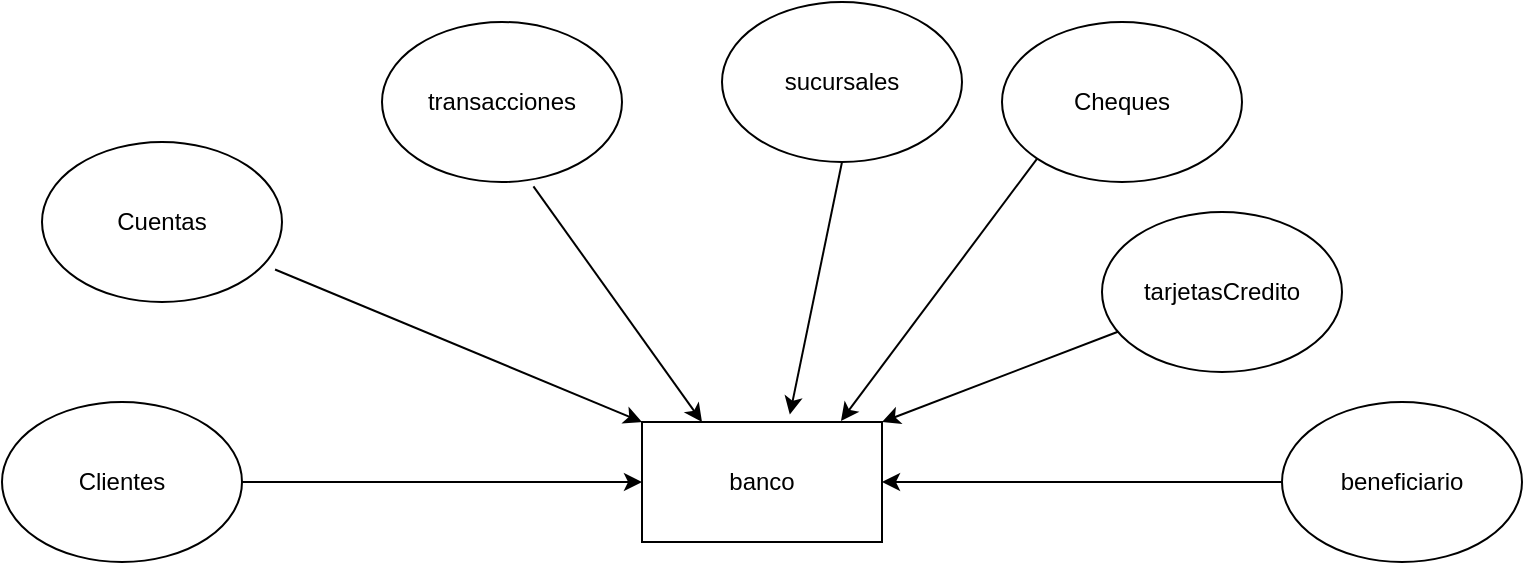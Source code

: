 <mxfile pages="2">
    <diagram name="Página-1" id="Gm_Bg4AUEzosQQXbWhNq">
        <mxGraphModel dx="647" dy="413" grid="1" gridSize="10" guides="1" tooltips="1" connect="1" arrows="1" fold="1" page="1" pageScale="1" pageWidth="827" pageHeight="1169" math="0" shadow="0">
            <root>
                <mxCell id="0"/>
                <mxCell id="1" parent="0"/>
                <mxCell id="s3SskSsAaDVCROI3DNH2-1" value="&lt;font style=&quot;vertical-align: inherit;&quot;&gt;&lt;font style=&quot;vertical-align: inherit;&quot;&gt;tarjetasCredito&lt;/font&gt;&lt;/font&gt;" style="ellipse;whiteSpace=wrap;html=1;" parent="1" vertex="1">
                    <mxGeometry x="580" y="505" width="120" height="80" as="geometry"/>
                </mxCell>
                <mxCell id="s3SskSsAaDVCROI3DNH2-2" value="&lt;font style=&quot;vertical-align: inherit;&quot;&gt;&lt;font style=&quot;vertical-align: inherit;&quot;&gt;sucursales&lt;/font&gt;&lt;/font&gt;" style="ellipse;whiteSpace=wrap;html=1;" parent="1" vertex="1">
                    <mxGeometry x="390" y="400" width="120" height="80" as="geometry"/>
                </mxCell>
                <mxCell id="s3SskSsAaDVCROI3DNH2-4" value="&lt;font style=&quot;vertical-align: inherit;&quot;&gt;&lt;font style=&quot;vertical-align: inherit;&quot;&gt;Clientes&lt;/font&gt;&lt;/font&gt;" style="ellipse;whiteSpace=wrap;html=1;" parent="1" vertex="1">
                    <mxGeometry x="30" y="600" width="120" height="80" as="geometry"/>
                </mxCell>
                <mxCell id="s3SskSsAaDVCROI3DNH2-5" value="&lt;font style=&quot;vertical-align: inherit;&quot;&gt;&lt;font style=&quot;vertical-align: inherit;&quot;&gt;Cheques&lt;/font&gt;&lt;/font&gt;" style="ellipse;whiteSpace=wrap;html=1;" parent="1" vertex="1">
                    <mxGeometry x="530" y="410" width="120" height="80" as="geometry"/>
                </mxCell>
                <mxCell id="s3SskSsAaDVCROI3DNH2-6" value="&lt;font style=&quot;vertical-align: inherit;&quot;&gt;&lt;font style=&quot;vertical-align: inherit;&quot;&gt;transacciones&lt;/font&gt;&lt;/font&gt;" style="ellipse;whiteSpace=wrap;html=1;" parent="1" vertex="1">
                    <mxGeometry x="220" y="410" width="120" height="80" as="geometry"/>
                </mxCell>
                <mxCell id="s3SskSsAaDVCROI3DNH2-7" value="&lt;font style=&quot;vertical-align: inherit;&quot;&gt;&lt;font style=&quot;vertical-align: inherit;&quot;&gt;Cuentas&lt;/font&gt;&lt;/font&gt;" style="ellipse;whiteSpace=wrap;html=1;" parent="1" vertex="1">
                    <mxGeometry x="50" y="470" width="120" height="80" as="geometry"/>
                </mxCell>
                <mxCell id="s3SskSsAaDVCROI3DNH2-9" value="&lt;font style=&quot;vertical-align: inherit;&quot;&gt;&lt;font style=&quot;vertical-align: inherit;&quot;&gt;banco&lt;/font&gt;&lt;/font&gt;" style="rounded=0;whiteSpace=wrap;html=1;" parent="1" vertex="1">
                    <mxGeometry x="350" y="610" width="120" height="60" as="geometry"/>
                </mxCell>
                <mxCell id="LVkkHzsIrc4-IrNhqjwk-1" value="" style="endArrow=classic;html=1;rounded=0;entryX=0.25;entryY=0;entryDx=0;entryDy=0;exitX=0.631;exitY=1.027;exitDx=0;exitDy=0;exitPerimeter=0;" parent="1" source="s3SskSsAaDVCROI3DNH2-6" target="s3SskSsAaDVCROI3DNH2-9" edge="1">
                    <mxGeometry width="50" height="50" relative="1" as="geometry">
                        <mxPoint x="390" y="570" as="sourcePoint"/>
                        <mxPoint x="440" y="520" as="targetPoint"/>
                    </mxGeometry>
                </mxCell>
                <mxCell id="LVkkHzsIrc4-IrNhqjwk-2" value="" style="endArrow=classic;html=1;rounded=0;entryX=0.616;entryY=-0.062;entryDx=0;entryDy=0;exitX=0.5;exitY=1;exitDx=0;exitDy=0;entryPerimeter=0;" parent="1" source="s3SskSsAaDVCROI3DNH2-2" target="s3SskSsAaDVCROI3DNH2-9" edge="1">
                    <mxGeometry width="50" height="50" relative="1" as="geometry">
                        <mxPoint x="390" y="570" as="sourcePoint"/>
                        <mxPoint x="440" y="520" as="targetPoint"/>
                    </mxGeometry>
                </mxCell>
                <mxCell id="LVkkHzsIrc4-IrNhqjwk-3" value="" style="endArrow=classic;html=1;rounded=0;entryX=0;entryY=0;entryDx=0;entryDy=0;exitX=0.971;exitY=0.797;exitDx=0;exitDy=0;exitPerimeter=0;" parent="1" source="s3SskSsAaDVCROI3DNH2-7" target="s3SskSsAaDVCROI3DNH2-9" edge="1">
                    <mxGeometry width="50" height="50" relative="1" as="geometry">
                        <mxPoint x="390" y="570" as="sourcePoint"/>
                        <mxPoint x="440" y="520" as="targetPoint"/>
                    </mxGeometry>
                </mxCell>
                <mxCell id="LVkkHzsIrc4-IrNhqjwk-4" value="" style="endArrow=classic;html=1;rounded=0;entryX=0;entryY=0.5;entryDx=0;entryDy=0;exitX=1;exitY=0.5;exitDx=0;exitDy=0;" parent="1" source="s3SskSsAaDVCROI3DNH2-4" target="s3SskSsAaDVCROI3DNH2-9" edge="1">
                    <mxGeometry width="50" height="50" relative="1" as="geometry">
                        <mxPoint x="390" y="570" as="sourcePoint"/>
                        <mxPoint x="440" y="520" as="targetPoint"/>
                    </mxGeometry>
                </mxCell>
                <mxCell id="LVkkHzsIrc4-IrNhqjwk-5" value="" style="endArrow=classic;html=1;rounded=0;entryX=0.829;entryY=-0.009;entryDx=0;entryDy=0;entryPerimeter=0;exitX=0;exitY=1;exitDx=0;exitDy=0;" parent="1" source="s3SskSsAaDVCROI3DNH2-5" target="s3SskSsAaDVCROI3DNH2-9" edge="1">
                    <mxGeometry width="50" height="50" relative="1" as="geometry">
                        <mxPoint x="390" y="570" as="sourcePoint"/>
                        <mxPoint x="440" y="520" as="targetPoint"/>
                    </mxGeometry>
                </mxCell>
                <mxCell id="LVkkHzsIrc4-IrNhqjwk-6" value="" style="endArrow=classic;html=1;rounded=0;entryX=1;entryY=0;entryDx=0;entryDy=0;" parent="1" source="s3SskSsAaDVCROI3DNH2-1" target="s3SskSsAaDVCROI3DNH2-9" edge="1">
                    <mxGeometry width="50" height="50" relative="1" as="geometry">
                        <mxPoint x="390" y="570" as="sourcePoint"/>
                        <mxPoint x="440" y="520" as="targetPoint"/>
                    </mxGeometry>
                </mxCell>
                <mxCell id="7Xad5g2aGRAyEoAwhtE5-1" value="beneficiario" style="ellipse;whiteSpace=wrap;html=1;" parent="1" vertex="1">
                    <mxGeometry x="670" y="600" width="120" height="80" as="geometry"/>
                </mxCell>
                <mxCell id="7Xad5g2aGRAyEoAwhtE5-2" value="" style="endArrow=classic;html=1;rounded=0;entryX=1;entryY=0.5;entryDx=0;entryDy=0;exitX=0;exitY=0.5;exitDx=0;exitDy=0;" parent="1" source="7Xad5g2aGRAyEoAwhtE5-1" target="s3SskSsAaDVCROI3DNH2-9" edge="1">
                    <mxGeometry width="50" height="50" relative="1" as="geometry">
                        <mxPoint x="390" y="620" as="sourcePoint"/>
                        <mxPoint x="440" y="570" as="targetPoint"/>
                    </mxGeometry>
                </mxCell>
            </root>
        </mxGraphModel>
    </diagram>
    <diagram id="9UfaT9daMWrpHKdiVBmx" name="Página-2">
        <mxGraphModel dx="163" dy="226" grid="1" gridSize="10" guides="1" tooltips="1" connect="1" arrows="1" fold="1" page="1" pageScale="1" pageWidth="827" pageHeight="1169" math="0" shadow="0">
            <root>
                <mxCell id="0"/>
                <mxCell id="1" parent="0"/>
                <mxCell id="R3YtDIXEmwpfTN4XzrXF-1" value="&lt;font style=&quot;vertical-align: inherit;&quot;&gt;&lt;font style=&quot;vertical-align: inherit;&quot;&gt;&lt;font style=&quot;vertical-align: inherit;&quot;&gt;&lt;font style=&quot;vertical-align: inherit;&quot;&gt;clientes&lt;/font&gt;&lt;/font&gt;&lt;/font&gt;&lt;/font&gt;" style="shape=table;startSize=30;container=1;collapsible=1;childLayout=tableLayout;fixedRows=1;rowLines=0;fontStyle=1;align=center;resizeLast=1;html=1;" parent="1" vertex="1">
                    <mxGeometry x="80" y="80" width="180" height="210" as="geometry"/>
                </mxCell>
                <mxCell id="R3YtDIXEmwpfTN4XzrXF-2" value="" style="shape=tableRow;horizontal=0;startSize=0;swimlaneHead=0;swimlaneBody=0;fillColor=none;collapsible=0;dropTarget=0;points=[[0,0.5],[1,0.5]];portConstraint=eastwest;top=0;left=0;right=0;bottom=1;" parent="R3YtDIXEmwpfTN4XzrXF-1" vertex="1">
                    <mxGeometry y="30" width="180" height="30" as="geometry"/>
                </mxCell>
                <mxCell id="R3YtDIXEmwpfTN4XzrXF-3" value="PK" style="shape=partialRectangle;connectable=0;fillColor=none;top=0;left=0;bottom=0;right=0;fontStyle=1;overflow=hidden;whiteSpace=wrap;html=1;" parent="R3YtDIXEmwpfTN4XzrXF-2" vertex="1">
                    <mxGeometry width="30" height="30" as="geometry">
                        <mxRectangle width="30" height="30" as="alternateBounds"/>
                    </mxGeometry>
                </mxCell>
                <mxCell id="R3YtDIXEmwpfTN4XzrXF-4" value="&lt;font style=&quot;vertical-align: inherit;&quot;&gt;&lt;font style=&quot;vertical-align: inherit;&quot;&gt;&lt;font style=&quot;vertical-align: inherit;&quot;&gt;&lt;font style=&quot;vertical-align: inherit;&quot;&gt;ID_cliente&lt;/font&gt;&lt;/font&gt;&lt;/font&gt;&lt;/font&gt;" style="shape=partialRectangle;connectable=0;fillColor=none;top=0;left=0;bottom=0;right=0;align=left;spacingLeft=6;fontStyle=5;overflow=hidden;whiteSpace=wrap;html=1;" parent="R3YtDIXEmwpfTN4XzrXF-2" vertex="1">
                    <mxGeometry x="30" width="150" height="30" as="geometry">
                        <mxRectangle width="150" height="30" as="alternateBounds"/>
                    </mxGeometry>
                </mxCell>
                <mxCell id="R3YtDIXEmwpfTN4XzrXF-5" value="" style="shape=tableRow;horizontal=0;startSize=0;swimlaneHead=0;swimlaneBody=0;fillColor=none;collapsible=0;dropTarget=0;points=[[0,0.5],[1,0.5]];portConstraint=eastwest;top=0;left=0;right=0;bottom=0;" parent="R3YtDIXEmwpfTN4XzrXF-1" vertex="1">
                    <mxGeometry y="60" width="180" height="30" as="geometry"/>
                </mxCell>
                <mxCell id="R3YtDIXEmwpfTN4XzrXF-6" value="" style="shape=partialRectangle;connectable=0;fillColor=none;top=0;left=0;bottom=0;right=0;editable=1;overflow=hidden;whiteSpace=wrap;html=1;" parent="R3YtDIXEmwpfTN4XzrXF-5" vertex="1">
                    <mxGeometry width="30" height="30" as="geometry">
                        <mxRectangle width="30" height="30" as="alternateBounds"/>
                    </mxGeometry>
                </mxCell>
                <mxCell id="R3YtDIXEmwpfTN4XzrXF-7" value="&lt;font style=&quot;vertical-align: inherit;&quot;&gt;&lt;font style=&quot;vertical-align: inherit;&quot;&gt;nombre&lt;/font&gt;&lt;/font&gt;" style="shape=partialRectangle;connectable=0;fillColor=none;top=0;left=0;bottom=0;right=0;align=left;spacingLeft=6;overflow=hidden;whiteSpace=wrap;html=1;" parent="R3YtDIXEmwpfTN4XzrXF-5" vertex="1">
                    <mxGeometry x="30" width="150" height="30" as="geometry">
                        <mxRectangle width="150" height="30" as="alternateBounds"/>
                    </mxGeometry>
                </mxCell>
                <mxCell id="R3YtDIXEmwpfTN4XzrXF-8" value="" style="shape=tableRow;horizontal=0;startSize=0;swimlaneHead=0;swimlaneBody=0;fillColor=none;collapsible=0;dropTarget=0;points=[[0,0.5],[1,0.5]];portConstraint=eastwest;top=0;left=0;right=0;bottom=0;" parent="R3YtDIXEmwpfTN4XzrXF-1" vertex="1">
                    <mxGeometry y="90" width="180" height="30" as="geometry"/>
                </mxCell>
                <mxCell id="R3YtDIXEmwpfTN4XzrXF-9" value="" style="shape=partialRectangle;connectable=0;fillColor=none;top=0;left=0;bottom=0;right=0;editable=1;overflow=hidden;whiteSpace=wrap;html=1;" parent="R3YtDIXEmwpfTN4XzrXF-8" vertex="1">
                    <mxGeometry width="30" height="30" as="geometry">
                        <mxRectangle width="30" height="30" as="alternateBounds"/>
                    </mxGeometry>
                </mxCell>
                <mxCell id="R3YtDIXEmwpfTN4XzrXF-10" value="&lt;font style=&quot;vertical-align: inherit;&quot;&gt;&lt;font style=&quot;vertical-align: inherit;&quot;&gt;apellido&lt;/font&gt;&lt;/font&gt;" style="shape=partialRectangle;connectable=0;fillColor=none;top=0;left=0;bottom=0;right=0;align=left;spacingLeft=6;overflow=hidden;whiteSpace=wrap;html=1;" parent="R3YtDIXEmwpfTN4XzrXF-8" vertex="1">
                    <mxGeometry x="30" width="150" height="30" as="geometry">
                        <mxRectangle width="150" height="30" as="alternateBounds"/>
                    </mxGeometry>
                </mxCell>
                <mxCell id="R3YtDIXEmwpfTN4XzrXF-11" value="" style="shape=tableRow;horizontal=0;startSize=0;swimlaneHead=0;swimlaneBody=0;fillColor=none;collapsible=0;dropTarget=0;points=[[0,0.5],[1,0.5]];portConstraint=eastwest;top=0;left=0;right=0;bottom=0;" parent="R3YtDIXEmwpfTN4XzrXF-1" vertex="1">
                    <mxGeometry y="120" width="180" height="30" as="geometry"/>
                </mxCell>
                <mxCell id="R3YtDIXEmwpfTN4XzrXF-12" value="" style="shape=partialRectangle;connectable=0;fillColor=none;top=0;left=0;bottom=0;right=0;editable=1;overflow=hidden;whiteSpace=wrap;html=1;" parent="R3YtDIXEmwpfTN4XzrXF-11" vertex="1">
                    <mxGeometry width="30" height="30" as="geometry">
                        <mxRectangle width="30" height="30" as="alternateBounds"/>
                    </mxGeometry>
                </mxCell>
                <mxCell id="R3YtDIXEmwpfTN4XzrXF-13" value="&lt;font style=&quot;vertical-align: inherit;&quot;&gt;&lt;font style=&quot;vertical-align: inherit;&quot;&gt;&lt;font style=&quot;vertical-align: inherit;&quot;&gt;&lt;font style=&quot;vertical-align: inherit;&quot;&gt;dirección&lt;/font&gt;&lt;/font&gt;&lt;/font&gt;&lt;/font&gt;" style="shape=partialRectangle;connectable=0;fillColor=none;top=0;left=0;bottom=0;right=0;align=left;spacingLeft=6;overflow=hidden;whiteSpace=wrap;html=1;" parent="R3YtDIXEmwpfTN4XzrXF-11" vertex="1">
                    <mxGeometry x="30" width="150" height="30" as="geometry">
                        <mxRectangle width="150" height="30" as="alternateBounds"/>
                    </mxGeometry>
                </mxCell>
                <mxCell id="R3YtDIXEmwpfTN4XzrXF-14" style="shape=tableRow;horizontal=0;startSize=0;swimlaneHead=0;swimlaneBody=0;fillColor=none;collapsible=0;dropTarget=0;points=[[0,0.5],[1,0.5]];portConstraint=eastwest;top=0;left=0;right=0;bottom=0;" parent="R3YtDIXEmwpfTN4XzrXF-1" vertex="1">
                    <mxGeometry y="150" width="180" height="30" as="geometry"/>
                </mxCell>
                <mxCell id="R3YtDIXEmwpfTN4XzrXF-15" style="shape=partialRectangle;connectable=0;fillColor=none;top=0;left=0;bottom=0;right=0;editable=1;overflow=hidden;whiteSpace=wrap;html=1;" parent="R3YtDIXEmwpfTN4XzrXF-14" vertex="1">
                    <mxGeometry width="30" height="30" as="geometry">
                        <mxRectangle width="30" height="30" as="alternateBounds"/>
                    </mxGeometry>
                </mxCell>
                <mxCell id="R3YtDIXEmwpfTN4XzrXF-16" value="&lt;font style=&quot;vertical-align: inherit;&quot;&gt;&lt;font style=&quot;vertical-align: inherit;&quot;&gt;&lt;font style=&quot;vertical-align: inherit;&quot;&gt;&lt;font style=&quot;vertical-align: inherit;&quot;&gt;&lt;font style=&quot;vertical-align: inherit;&quot;&gt;&lt;font style=&quot;vertical-align: inherit;&quot;&gt;&lt;font style=&quot;vertical-align: inherit;&quot;&gt;&lt;font style=&quot;vertical-align: inherit;&quot;&gt;teléfono&lt;/font&gt;&lt;/font&gt;&lt;/font&gt;&lt;/font&gt;&lt;/font&gt;&lt;/font&gt;&lt;/font&gt;&lt;/font&gt;" style="shape=partialRectangle;connectable=0;fillColor=none;top=0;left=0;bottom=0;right=0;align=left;spacingLeft=6;overflow=hidden;whiteSpace=wrap;html=1;" parent="R3YtDIXEmwpfTN4XzrXF-14" vertex="1">
                    <mxGeometry x="30" width="150" height="30" as="geometry">
                        <mxRectangle width="150" height="30" as="alternateBounds"/>
                    </mxGeometry>
                </mxCell>
                <mxCell id="R3YtDIXEmwpfTN4XzrXF-17" style="shape=tableRow;horizontal=0;startSize=0;swimlaneHead=0;swimlaneBody=0;fillColor=none;collapsible=0;dropTarget=0;points=[[0,0.5],[1,0.5]];portConstraint=eastwest;top=0;left=0;right=0;bottom=0;" parent="R3YtDIXEmwpfTN4XzrXF-1" vertex="1">
                    <mxGeometry y="180" width="180" height="30" as="geometry"/>
                </mxCell>
                <mxCell id="R3YtDIXEmwpfTN4XzrXF-18" style="shape=partialRectangle;connectable=0;fillColor=none;top=0;left=0;bottom=0;right=0;editable=1;overflow=hidden;whiteSpace=wrap;html=1;" parent="R3YtDIXEmwpfTN4XzrXF-17" vertex="1">
                    <mxGeometry width="30" height="30" as="geometry">
                        <mxRectangle width="30" height="30" as="alternateBounds"/>
                    </mxGeometry>
                </mxCell>
                <mxCell id="R3YtDIXEmwpfTN4XzrXF-19" value="&lt;font style=&quot;vertical-align: inherit;&quot;&gt;&lt;font style=&quot;vertical-align: inherit;&quot;&gt;Crreo electronico&lt;/font&gt;&lt;/font&gt;" style="shape=partialRectangle;connectable=0;fillColor=none;top=0;left=0;bottom=0;right=0;align=left;spacingLeft=6;overflow=hidden;whiteSpace=wrap;html=1;" parent="R3YtDIXEmwpfTN4XzrXF-17" vertex="1">
                    <mxGeometry x="30" width="150" height="30" as="geometry">
                        <mxRectangle width="150" height="30" as="alternateBounds"/>
                    </mxGeometry>
                </mxCell>
                <mxCell id="R3YtDIXEmwpfTN4XzrXF-20" value="&lt;font style=&quot;vertical-align: inherit;&quot;&gt;&lt;font style=&quot;vertical-align: inherit;&quot;&gt;&lt;font style=&quot;vertical-align: inherit;&quot;&gt;&lt;font style=&quot;vertical-align: inherit;&quot;&gt;&lt;font style=&quot;vertical-align: inherit;&quot;&gt;&lt;font style=&quot;vertical-align: inherit;&quot;&gt;cuentas&lt;/font&gt;&lt;/font&gt;&lt;/font&gt;&lt;/font&gt;&lt;/font&gt;&lt;/font&gt;" style="shape=table;startSize=30;container=1;collapsible=1;childLayout=tableLayout;fixedRows=1;rowLines=0;fontStyle=1;align=center;resizeLast=1;html=1;" parent="1" vertex="1">
                    <mxGeometry x="324" y="80" width="180" height="180" as="geometry"/>
                </mxCell>
                <mxCell id="R3YtDIXEmwpfTN4XzrXF-21" value="" style="shape=tableRow;horizontal=0;startSize=0;swimlaneHead=0;swimlaneBody=0;fillColor=none;collapsible=0;dropTarget=0;points=[[0,0.5],[1,0.5]];portConstraint=eastwest;top=0;left=0;right=0;bottom=1;" parent="R3YtDIXEmwpfTN4XzrXF-20" vertex="1">
                    <mxGeometry y="30" width="180" height="30" as="geometry"/>
                </mxCell>
                <mxCell id="R3YtDIXEmwpfTN4XzrXF-22" value="PK" style="shape=partialRectangle;connectable=0;fillColor=none;top=0;left=0;bottom=0;right=0;fontStyle=1;overflow=hidden;whiteSpace=wrap;html=1;" parent="R3YtDIXEmwpfTN4XzrXF-21" vertex="1">
                    <mxGeometry width="30" height="30" as="geometry">
                        <mxRectangle width="30" height="30" as="alternateBounds"/>
                    </mxGeometry>
                </mxCell>
                <mxCell id="R3YtDIXEmwpfTN4XzrXF-23" value="&lt;font style=&quot;vertical-align: inherit;&quot;&gt;&lt;font style=&quot;vertical-align: inherit;&quot;&gt;&lt;font style=&quot;vertical-align: inherit;&quot;&gt;&lt;font style=&quot;vertical-align: inherit;&quot;&gt;&lt;font style=&quot;vertical-align: inherit;&quot;&gt;&lt;font style=&quot;vertical-align: inherit;&quot;&gt;&lt;font style=&quot;vertical-align: inherit;&quot;&gt;&lt;font style=&quot;vertical-align: inherit;&quot;&gt;ID_cuenta&lt;/font&gt;&lt;/font&gt;&lt;/font&gt;&lt;/font&gt;&lt;/font&gt;&lt;/font&gt;&lt;/font&gt;&lt;/font&gt;" style="shape=partialRectangle;connectable=0;fillColor=none;top=0;left=0;bottom=0;right=0;align=left;spacingLeft=6;fontStyle=5;overflow=hidden;whiteSpace=wrap;html=1;" parent="R3YtDIXEmwpfTN4XzrXF-21" vertex="1">
                    <mxGeometry x="30" width="150" height="30" as="geometry">
                        <mxRectangle width="150" height="30" as="alternateBounds"/>
                    </mxGeometry>
                </mxCell>
                <mxCell id="R3YtDIXEmwpfTN4XzrXF-24" value="" style="shape=tableRow;horizontal=0;startSize=0;swimlaneHead=0;swimlaneBody=0;fillColor=none;collapsible=0;dropTarget=0;points=[[0,0.5],[1,0.5]];portConstraint=eastwest;top=0;left=0;right=0;bottom=0;" parent="R3YtDIXEmwpfTN4XzrXF-20" vertex="1">
                    <mxGeometry y="60" width="180" height="30" as="geometry"/>
                </mxCell>
                <mxCell id="R3YtDIXEmwpfTN4XzrXF-25" value="" style="shape=partialRectangle;connectable=0;fillColor=none;top=0;left=0;bottom=0;right=0;editable=1;overflow=hidden;whiteSpace=wrap;html=1;" parent="R3YtDIXEmwpfTN4XzrXF-24" vertex="1">
                    <mxGeometry width="30" height="30" as="geometry">
                        <mxRectangle width="30" height="30" as="alternateBounds"/>
                    </mxGeometry>
                </mxCell>
                <mxCell id="R3YtDIXEmwpfTN4XzrXF-26" value="&lt;font style=&quot;vertical-align: inherit;&quot;&gt;&lt;font style=&quot;vertical-align: inherit;&quot;&gt;&lt;font style=&quot;vertical-align: inherit;&quot;&gt;&lt;font style=&quot;vertical-align: inherit;&quot;&gt;&lt;font style=&quot;vertical-align: inherit;&quot;&gt;&lt;font style=&quot;vertical-align: inherit;&quot;&gt;tipocuenta&lt;/font&gt;&lt;/font&gt;&lt;/font&gt;&lt;/font&gt;&lt;/font&gt;&lt;/font&gt;" style="shape=partialRectangle;connectable=0;fillColor=none;top=0;left=0;bottom=0;right=0;align=left;spacingLeft=6;overflow=hidden;whiteSpace=wrap;html=1;" parent="R3YtDIXEmwpfTN4XzrXF-24" vertex="1">
                    <mxGeometry x="30" width="150" height="30" as="geometry">
                        <mxRectangle width="150" height="30" as="alternateBounds"/>
                    </mxGeometry>
                </mxCell>
                <mxCell id="R3YtDIXEmwpfTN4XzrXF-27" value="" style="shape=tableRow;horizontal=0;startSize=0;swimlaneHead=0;swimlaneBody=0;fillColor=none;collapsible=0;dropTarget=0;points=[[0,0.5],[1,0.5]];portConstraint=eastwest;top=0;left=0;right=0;bottom=0;" parent="R3YtDIXEmwpfTN4XzrXF-20" vertex="1">
                    <mxGeometry y="90" width="180" height="30" as="geometry"/>
                </mxCell>
                <mxCell id="R3YtDIXEmwpfTN4XzrXF-28" value="" style="shape=partialRectangle;connectable=0;fillColor=none;top=0;left=0;bottom=0;right=0;editable=1;overflow=hidden;whiteSpace=wrap;html=1;" parent="R3YtDIXEmwpfTN4XzrXF-27" vertex="1">
                    <mxGeometry width="30" height="30" as="geometry">
                        <mxRectangle width="30" height="30" as="alternateBounds"/>
                    </mxGeometry>
                </mxCell>
                <mxCell id="R3YtDIXEmwpfTN4XzrXF-29" value="&lt;font style=&quot;vertical-align: inherit;&quot;&gt;&lt;font style=&quot;vertical-align: inherit;&quot;&gt;saldo&lt;/font&gt;&lt;/font&gt;" style="shape=partialRectangle;connectable=0;fillColor=none;top=0;left=0;bottom=0;right=0;align=left;spacingLeft=6;overflow=hidden;whiteSpace=wrap;html=1;" parent="R3YtDIXEmwpfTN4XzrXF-27" vertex="1">
                    <mxGeometry x="30" width="150" height="30" as="geometry">
                        <mxRectangle width="150" height="30" as="alternateBounds"/>
                    </mxGeometry>
                </mxCell>
                <mxCell id="R3YtDIXEmwpfTN4XzrXF-30" value="" style="shape=tableRow;horizontal=0;startSize=0;swimlaneHead=0;swimlaneBody=0;fillColor=none;collapsible=0;dropTarget=0;points=[[0,0.5],[1,0.5]];portConstraint=eastwest;top=0;left=0;right=0;bottom=0;" parent="R3YtDIXEmwpfTN4XzrXF-20" vertex="1">
                    <mxGeometry y="120" width="180" height="30" as="geometry"/>
                </mxCell>
                <mxCell id="R3YtDIXEmwpfTN4XzrXF-31" value="" style="shape=partialRectangle;connectable=0;fillColor=none;top=0;left=0;bottom=0;right=0;editable=1;overflow=hidden;whiteSpace=wrap;html=1;" parent="R3YtDIXEmwpfTN4XzrXF-30" vertex="1">
                    <mxGeometry width="30" height="30" as="geometry">
                        <mxRectangle width="30" height="30" as="alternateBounds"/>
                    </mxGeometry>
                </mxCell>
                <mxCell id="R3YtDIXEmwpfTN4XzrXF-32" value="&lt;font style=&quot;vertical-align: inherit;&quot;&gt;&lt;font style=&quot;vertical-align: inherit;&quot;&gt;fechaApertura&lt;/font&gt;&lt;/font&gt;" style="shape=partialRectangle;connectable=0;fillColor=none;top=0;left=0;bottom=0;right=0;align=left;spacingLeft=6;overflow=hidden;whiteSpace=wrap;html=1;" parent="R3YtDIXEmwpfTN4XzrXF-30" vertex="1">
                    <mxGeometry x="30" width="150" height="30" as="geometry">
                        <mxRectangle width="150" height="30" as="alternateBounds"/>
                    </mxGeometry>
                </mxCell>
                <mxCell id="R3YtDIXEmwpfTN4XzrXF-33" style="shape=tableRow;horizontal=0;startSize=0;swimlaneHead=0;swimlaneBody=0;fillColor=none;collapsible=0;dropTarget=0;points=[[0,0.5],[1,0.5]];portConstraint=eastwest;top=0;left=0;right=0;bottom=0;" parent="R3YtDIXEmwpfTN4XzrXF-20" vertex="1">
                    <mxGeometry y="150" width="180" height="30" as="geometry"/>
                </mxCell>
                <mxCell id="R3YtDIXEmwpfTN4XzrXF-34" style="shape=partialRectangle;connectable=0;fillColor=none;top=0;left=0;bottom=0;right=0;editable=1;overflow=hidden;whiteSpace=wrap;html=1;" parent="R3YtDIXEmwpfTN4XzrXF-33" vertex="1">
                    <mxGeometry width="30" height="30" as="geometry">
                        <mxRectangle width="30" height="30" as="alternateBounds"/>
                    </mxGeometry>
                </mxCell>
                <mxCell id="R3YtDIXEmwpfTN4XzrXF-35" value="&lt;font style=&quot;vertical-align: inherit;&quot;&gt;&lt;font style=&quot;vertical-align: inherit;&quot;&gt;id_cliente&lt;/font&gt;&lt;/font&gt;" style="shape=partialRectangle;connectable=0;fillColor=none;top=0;left=0;bottom=0;right=0;align=left;spacingLeft=6;overflow=hidden;whiteSpace=wrap;html=1;" parent="R3YtDIXEmwpfTN4XzrXF-33" vertex="1">
                    <mxGeometry x="30" width="150" height="30" as="geometry">
                        <mxRectangle width="150" height="30" as="alternateBounds"/>
                    </mxGeometry>
                </mxCell>
                <mxCell id="R3YtDIXEmwpfTN4XzrXF-36" value="&lt;font style=&quot;vertical-align: inherit;&quot;&gt;&lt;font style=&quot;vertical-align: inherit;&quot;&gt;transacciones&lt;/font&gt;&lt;/font&gt;" style="shape=table;startSize=30;container=1;collapsible=1;childLayout=tableLayout;fixedRows=1;rowLines=0;fontStyle=1;align=center;resizeLast=1;html=1;" parent="1" vertex="1">
                    <mxGeometry x="550" y="80" width="180" height="180" as="geometry"/>
                </mxCell>
                <mxCell id="R3YtDIXEmwpfTN4XzrXF-37" value="" style="shape=tableRow;horizontal=0;startSize=0;swimlaneHead=0;swimlaneBody=0;fillColor=none;collapsible=0;dropTarget=0;points=[[0,0.5],[1,0.5]];portConstraint=eastwest;top=0;left=0;right=0;bottom=1;" parent="R3YtDIXEmwpfTN4XzrXF-36" vertex="1">
                    <mxGeometry y="30" width="180" height="30" as="geometry"/>
                </mxCell>
                <mxCell id="R3YtDIXEmwpfTN4XzrXF-38" value="PK" style="shape=partialRectangle;connectable=0;fillColor=none;top=0;left=0;bottom=0;right=0;fontStyle=1;overflow=hidden;whiteSpace=wrap;html=1;" parent="R3YtDIXEmwpfTN4XzrXF-37" vertex="1">
                    <mxGeometry width="30" height="30" as="geometry">
                        <mxRectangle width="30" height="30" as="alternateBounds"/>
                    </mxGeometry>
                </mxCell>
                <mxCell id="R3YtDIXEmwpfTN4XzrXF-39" value="&lt;font style=&quot;vertical-align: inherit;&quot;&gt;&lt;font style=&quot;vertical-align: inherit;&quot;&gt;&lt;font style=&quot;vertical-align: inherit;&quot;&gt;&lt;font style=&quot;vertical-align: inherit;&quot;&gt;ID_transaccion&lt;/font&gt;&lt;/font&gt;&lt;/font&gt;&lt;/font&gt;" style="shape=partialRectangle;connectable=0;fillColor=none;top=0;left=0;bottom=0;right=0;align=left;spacingLeft=6;fontStyle=5;overflow=hidden;whiteSpace=wrap;html=1;" parent="R3YtDIXEmwpfTN4XzrXF-37" vertex="1">
                    <mxGeometry x="30" width="150" height="30" as="geometry">
                        <mxRectangle width="150" height="30" as="alternateBounds"/>
                    </mxGeometry>
                </mxCell>
                <mxCell id="R3YtDIXEmwpfTN4XzrXF-40" value="" style="shape=tableRow;horizontal=0;startSize=0;swimlaneHead=0;swimlaneBody=0;fillColor=none;collapsible=0;dropTarget=0;points=[[0,0.5],[1,0.5]];portConstraint=eastwest;top=0;left=0;right=0;bottom=0;" parent="R3YtDIXEmwpfTN4XzrXF-36" vertex="1">
                    <mxGeometry y="60" width="180" height="30" as="geometry"/>
                </mxCell>
                <mxCell id="R3YtDIXEmwpfTN4XzrXF-41" value="" style="shape=partialRectangle;connectable=0;fillColor=none;top=0;left=0;bottom=0;right=0;editable=1;overflow=hidden;whiteSpace=wrap;html=1;" parent="R3YtDIXEmwpfTN4XzrXF-40" vertex="1">
                    <mxGeometry width="30" height="30" as="geometry">
                        <mxRectangle width="30" height="30" as="alternateBounds"/>
                    </mxGeometry>
                </mxCell>
                <mxCell id="R3YtDIXEmwpfTN4XzrXF-42" value="&lt;font style=&quot;vertical-align: inherit;&quot;&gt;&lt;font style=&quot;vertical-align: inherit;&quot;&gt;tipoTransaccion&lt;/font&gt;&lt;/font&gt;" style="shape=partialRectangle;connectable=0;fillColor=none;top=0;left=0;bottom=0;right=0;align=left;spacingLeft=6;overflow=hidden;whiteSpace=wrap;html=1;" parent="R3YtDIXEmwpfTN4XzrXF-40" vertex="1">
                    <mxGeometry x="30" width="150" height="30" as="geometry">
                        <mxRectangle width="150" height="30" as="alternateBounds"/>
                    </mxGeometry>
                </mxCell>
                <mxCell id="R3YtDIXEmwpfTN4XzrXF-43" value="" style="shape=tableRow;horizontal=0;startSize=0;swimlaneHead=0;swimlaneBody=0;fillColor=none;collapsible=0;dropTarget=0;points=[[0,0.5],[1,0.5]];portConstraint=eastwest;top=0;left=0;right=0;bottom=0;" parent="R3YtDIXEmwpfTN4XzrXF-36" vertex="1">
                    <mxGeometry y="90" width="180" height="30" as="geometry"/>
                </mxCell>
                <mxCell id="R3YtDIXEmwpfTN4XzrXF-44" value="" style="shape=partialRectangle;connectable=0;fillColor=none;top=0;left=0;bottom=0;right=0;editable=1;overflow=hidden;whiteSpace=wrap;html=1;" parent="R3YtDIXEmwpfTN4XzrXF-43" vertex="1">
                    <mxGeometry width="30" height="30" as="geometry">
                        <mxRectangle width="30" height="30" as="alternateBounds"/>
                    </mxGeometry>
                </mxCell>
                <mxCell id="R3YtDIXEmwpfTN4XzrXF-45" value="&lt;font style=&quot;vertical-align: inherit;&quot;&gt;&lt;font style=&quot;vertical-align: inherit;&quot;&gt;monto&lt;/font&gt;&lt;/font&gt;" style="shape=partialRectangle;connectable=0;fillColor=none;top=0;left=0;bottom=0;right=0;align=left;spacingLeft=6;overflow=hidden;whiteSpace=wrap;html=1;" parent="R3YtDIXEmwpfTN4XzrXF-43" vertex="1">
                    <mxGeometry x="30" width="150" height="30" as="geometry">
                        <mxRectangle width="150" height="30" as="alternateBounds"/>
                    </mxGeometry>
                </mxCell>
                <mxCell id="R3YtDIXEmwpfTN4XzrXF-46" value="" style="shape=tableRow;horizontal=0;startSize=0;swimlaneHead=0;swimlaneBody=0;fillColor=none;collapsible=0;dropTarget=0;points=[[0,0.5],[1,0.5]];portConstraint=eastwest;top=0;left=0;right=0;bottom=0;" parent="R3YtDIXEmwpfTN4XzrXF-36" vertex="1">
                    <mxGeometry y="120" width="180" height="30" as="geometry"/>
                </mxCell>
                <mxCell id="R3YtDIXEmwpfTN4XzrXF-47" value="" style="shape=partialRectangle;connectable=0;fillColor=none;top=0;left=0;bottom=0;right=0;editable=1;overflow=hidden;whiteSpace=wrap;html=1;" parent="R3YtDIXEmwpfTN4XzrXF-46" vertex="1">
                    <mxGeometry width="30" height="30" as="geometry">
                        <mxRectangle width="30" height="30" as="alternateBounds"/>
                    </mxGeometry>
                </mxCell>
                <mxCell id="R3YtDIXEmwpfTN4XzrXF-48" value="&lt;font style=&quot;vertical-align: inherit;&quot;&gt;&lt;font style=&quot;vertical-align: inherit;&quot;&gt;fecha&lt;/font&gt;&lt;/font&gt;" style="shape=partialRectangle;connectable=0;fillColor=none;top=0;left=0;bottom=0;right=0;align=left;spacingLeft=6;overflow=hidden;whiteSpace=wrap;html=1;" parent="R3YtDIXEmwpfTN4XzrXF-46" vertex="1">
                    <mxGeometry x="30" width="150" height="30" as="geometry">
                        <mxRectangle width="150" height="30" as="alternateBounds"/>
                    </mxGeometry>
                </mxCell>
                <mxCell id="R3YtDIXEmwpfTN4XzrXF-49" style="shape=tableRow;horizontal=0;startSize=0;swimlaneHead=0;swimlaneBody=0;fillColor=none;collapsible=0;dropTarget=0;points=[[0,0.5],[1,0.5]];portConstraint=eastwest;top=0;left=0;right=0;bottom=0;" parent="R3YtDIXEmwpfTN4XzrXF-36" vertex="1">
                    <mxGeometry y="150" width="180" height="30" as="geometry"/>
                </mxCell>
                <mxCell id="R3YtDIXEmwpfTN4XzrXF-50" style="shape=partialRectangle;connectable=0;fillColor=none;top=0;left=0;bottom=0;right=0;editable=1;overflow=hidden;whiteSpace=wrap;html=1;" parent="R3YtDIXEmwpfTN4XzrXF-49" vertex="1">
                    <mxGeometry width="30" height="30" as="geometry">
                        <mxRectangle width="30" height="30" as="alternateBounds"/>
                    </mxGeometry>
                </mxCell>
                <mxCell id="R3YtDIXEmwpfTN4XzrXF-51" value="&lt;font style=&quot;vertical-align: inherit;&quot;&gt;&lt;font style=&quot;vertical-align: inherit;&quot;&gt;id_cuenta&lt;/font&gt;&lt;/font&gt;" style="shape=partialRectangle;connectable=0;fillColor=none;top=0;left=0;bottom=0;right=0;align=left;spacingLeft=6;overflow=hidden;whiteSpace=wrap;html=1;" parent="R3YtDIXEmwpfTN4XzrXF-49" vertex="1">
                    <mxGeometry x="30" width="150" height="30" as="geometry">
                        <mxRectangle width="150" height="30" as="alternateBounds"/>
                    </mxGeometry>
                </mxCell>
                <mxCell id="R3YtDIXEmwpfTN4XzrXF-52" value="&lt;font style=&quot;vertical-align: inherit;&quot;&gt;&lt;font style=&quot;vertical-align: inherit;&quot;&gt;sucursales&lt;/font&gt;&lt;/font&gt;" style="shape=table;startSize=30;container=1;collapsible=1;childLayout=tableLayout;fixedRows=1;rowLines=0;fontStyle=1;align=center;resizeLast=1;html=1;" parent="1" vertex="1">
                    <mxGeometry x="80" y="360" width="180" height="150" as="geometry"/>
                </mxCell>
                <mxCell id="R3YtDIXEmwpfTN4XzrXF-53" value="" style="shape=tableRow;horizontal=0;startSize=0;swimlaneHead=0;swimlaneBody=0;fillColor=none;collapsible=0;dropTarget=0;points=[[0,0.5],[1,0.5]];portConstraint=eastwest;top=0;left=0;right=0;bottom=1;" parent="R3YtDIXEmwpfTN4XzrXF-52" vertex="1">
                    <mxGeometry y="30" width="180" height="30" as="geometry"/>
                </mxCell>
                <mxCell id="R3YtDIXEmwpfTN4XzrXF-54" value="PK" style="shape=partialRectangle;connectable=0;fillColor=none;top=0;left=0;bottom=0;right=0;fontStyle=1;overflow=hidden;whiteSpace=wrap;html=1;" parent="R3YtDIXEmwpfTN4XzrXF-53" vertex="1">
                    <mxGeometry width="30" height="30" as="geometry">
                        <mxRectangle width="30" height="30" as="alternateBounds"/>
                    </mxGeometry>
                </mxCell>
                <mxCell id="R3YtDIXEmwpfTN4XzrXF-55" value="&lt;font style=&quot;vertical-align: inherit;&quot;&gt;&lt;font style=&quot;vertical-align: inherit;&quot;&gt;&lt;font style=&quot;vertical-align: inherit;&quot;&gt;&lt;font style=&quot;vertical-align: inherit;&quot;&gt;ID_sucursal&lt;/font&gt;&lt;/font&gt;&lt;/font&gt;&lt;/font&gt;" style="shape=partialRectangle;connectable=0;fillColor=none;top=0;left=0;bottom=0;right=0;align=left;spacingLeft=6;fontStyle=5;overflow=hidden;whiteSpace=wrap;html=1;" parent="R3YtDIXEmwpfTN4XzrXF-53" vertex="1">
                    <mxGeometry x="30" width="150" height="30" as="geometry">
                        <mxRectangle width="150" height="30" as="alternateBounds"/>
                    </mxGeometry>
                </mxCell>
                <mxCell id="R3YtDIXEmwpfTN4XzrXF-56" value="" style="shape=tableRow;horizontal=0;startSize=0;swimlaneHead=0;swimlaneBody=0;fillColor=none;collapsible=0;dropTarget=0;points=[[0,0.5],[1,0.5]];portConstraint=eastwest;top=0;left=0;right=0;bottom=0;" parent="R3YtDIXEmwpfTN4XzrXF-52" vertex="1">
                    <mxGeometry y="60" width="180" height="30" as="geometry"/>
                </mxCell>
                <mxCell id="R3YtDIXEmwpfTN4XzrXF-57" value="" style="shape=partialRectangle;connectable=0;fillColor=none;top=0;left=0;bottom=0;right=0;editable=1;overflow=hidden;whiteSpace=wrap;html=1;" parent="R3YtDIXEmwpfTN4XzrXF-56" vertex="1">
                    <mxGeometry width="30" height="30" as="geometry">
                        <mxRectangle width="30" height="30" as="alternateBounds"/>
                    </mxGeometry>
                </mxCell>
                <mxCell id="R3YtDIXEmwpfTN4XzrXF-58" value="&lt;font style=&quot;vertical-align: inherit;&quot;&gt;&lt;font style=&quot;vertical-align: inherit;&quot;&gt;nombre&lt;/font&gt;&lt;/font&gt;" style="shape=partialRectangle;connectable=0;fillColor=none;top=0;left=0;bottom=0;right=0;align=left;spacingLeft=6;overflow=hidden;whiteSpace=wrap;html=1;" parent="R3YtDIXEmwpfTN4XzrXF-56" vertex="1">
                    <mxGeometry x="30" width="150" height="30" as="geometry">
                        <mxRectangle width="150" height="30" as="alternateBounds"/>
                    </mxGeometry>
                </mxCell>
                <mxCell id="R3YtDIXEmwpfTN4XzrXF-59" value="" style="shape=tableRow;horizontal=0;startSize=0;swimlaneHead=0;swimlaneBody=0;fillColor=none;collapsible=0;dropTarget=0;points=[[0,0.5],[1,0.5]];portConstraint=eastwest;top=0;left=0;right=0;bottom=0;" parent="R3YtDIXEmwpfTN4XzrXF-52" vertex="1">
                    <mxGeometry y="90" width="180" height="30" as="geometry"/>
                </mxCell>
                <mxCell id="R3YtDIXEmwpfTN4XzrXF-60" value="" style="shape=partialRectangle;connectable=0;fillColor=none;top=0;left=0;bottom=0;right=0;editable=1;overflow=hidden;whiteSpace=wrap;html=1;" parent="R3YtDIXEmwpfTN4XzrXF-59" vertex="1">
                    <mxGeometry width="30" height="30" as="geometry">
                        <mxRectangle width="30" height="30" as="alternateBounds"/>
                    </mxGeometry>
                </mxCell>
                <mxCell id="R3YtDIXEmwpfTN4XzrXF-61" value="&lt;font style=&quot;vertical-align: inherit;&quot;&gt;&lt;font style=&quot;vertical-align: inherit;&quot;&gt;direccion&lt;/font&gt;&lt;/font&gt;" style="shape=partialRectangle;connectable=0;fillColor=none;top=0;left=0;bottom=0;right=0;align=left;spacingLeft=6;overflow=hidden;whiteSpace=wrap;html=1;" parent="R3YtDIXEmwpfTN4XzrXF-59" vertex="1">
                    <mxGeometry x="30" width="150" height="30" as="geometry">
                        <mxRectangle width="150" height="30" as="alternateBounds"/>
                    </mxGeometry>
                </mxCell>
                <mxCell id="R3YtDIXEmwpfTN4XzrXF-62" value="" style="shape=tableRow;horizontal=0;startSize=0;swimlaneHead=0;swimlaneBody=0;fillColor=none;collapsible=0;dropTarget=0;points=[[0,0.5],[1,0.5]];portConstraint=eastwest;top=0;left=0;right=0;bottom=0;" parent="R3YtDIXEmwpfTN4XzrXF-52" vertex="1">
                    <mxGeometry y="120" width="180" height="30" as="geometry"/>
                </mxCell>
                <mxCell id="R3YtDIXEmwpfTN4XzrXF-63" value="" style="shape=partialRectangle;connectable=0;fillColor=none;top=0;left=0;bottom=0;right=0;editable=1;overflow=hidden;whiteSpace=wrap;html=1;" parent="R3YtDIXEmwpfTN4XzrXF-62" vertex="1">
                    <mxGeometry width="30" height="30" as="geometry">
                        <mxRectangle width="30" height="30" as="alternateBounds"/>
                    </mxGeometry>
                </mxCell>
                <mxCell id="R3YtDIXEmwpfTN4XzrXF-64" value="&lt;font style=&quot;vertical-align: inherit;&quot;&gt;&lt;font style=&quot;vertical-align: inherit;&quot;&gt;telefono&lt;/font&gt;&lt;/font&gt;" style="shape=partialRectangle;connectable=0;fillColor=none;top=0;left=0;bottom=0;right=0;align=left;spacingLeft=6;overflow=hidden;whiteSpace=wrap;html=1;" parent="R3YtDIXEmwpfTN4XzrXF-62" vertex="1">
                    <mxGeometry x="30" width="150" height="30" as="geometry">
                        <mxRectangle width="150" height="30" as="alternateBounds"/>
                    </mxGeometry>
                </mxCell>
                <mxCell id="R3YtDIXEmwpfTN4XzrXF-65" value="&lt;font style=&quot;vertical-align: inherit;&quot;&gt;&lt;font style=&quot;vertical-align: inherit;&quot;&gt;cheques&lt;/font&gt;&lt;/font&gt;" style="shape=table;startSize=30;container=1;collapsible=1;childLayout=tableLayout;fixedRows=1;rowLines=0;fontStyle=1;align=center;resizeLast=1;html=1;" parent="1" vertex="1">
                    <mxGeometry x="320" y="360" width="180" height="180" as="geometry"/>
                </mxCell>
                <mxCell id="R3YtDIXEmwpfTN4XzrXF-66" value="" style="shape=tableRow;horizontal=0;startSize=0;swimlaneHead=0;swimlaneBody=0;fillColor=none;collapsible=0;dropTarget=0;points=[[0,0.5],[1,0.5]];portConstraint=eastwest;top=0;left=0;right=0;bottom=1;" parent="R3YtDIXEmwpfTN4XzrXF-65" vertex="1">
                    <mxGeometry y="30" width="180" height="30" as="geometry"/>
                </mxCell>
                <mxCell id="R3YtDIXEmwpfTN4XzrXF-67" value="PK" style="shape=partialRectangle;connectable=0;fillColor=none;top=0;left=0;bottom=0;right=0;fontStyle=1;overflow=hidden;whiteSpace=wrap;html=1;" parent="R3YtDIXEmwpfTN4XzrXF-66" vertex="1">
                    <mxGeometry width="30" height="30" as="geometry">
                        <mxRectangle width="30" height="30" as="alternateBounds"/>
                    </mxGeometry>
                </mxCell>
                <mxCell id="R3YtDIXEmwpfTN4XzrXF-68" value="&lt;font style=&quot;vertical-align: inherit;&quot;&gt;&lt;font style=&quot;vertical-align: inherit;&quot;&gt;Id_cheque&lt;/font&gt;&lt;/font&gt;" style="shape=partialRectangle;connectable=0;fillColor=none;top=0;left=0;bottom=0;right=0;align=left;spacingLeft=6;fontStyle=5;overflow=hidden;whiteSpace=wrap;html=1;" parent="R3YtDIXEmwpfTN4XzrXF-66" vertex="1">
                    <mxGeometry x="30" width="150" height="30" as="geometry">
                        <mxRectangle width="150" height="30" as="alternateBounds"/>
                    </mxGeometry>
                </mxCell>
                <mxCell id="R3YtDIXEmwpfTN4XzrXF-69" value="" style="shape=tableRow;horizontal=0;startSize=0;swimlaneHead=0;swimlaneBody=0;fillColor=none;collapsible=0;dropTarget=0;points=[[0,0.5],[1,0.5]];portConstraint=eastwest;top=0;left=0;right=0;bottom=0;" parent="R3YtDIXEmwpfTN4XzrXF-65" vertex="1">
                    <mxGeometry y="60" width="180" height="30" as="geometry"/>
                </mxCell>
                <mxCell id="R3YtDIXEmwpfTN4XzrXF-70" value="" style="shape=partialRectangle;connectable=0;fillColor=none;top=0;left=0;bottom=0;right=0;editable=1;overflow=hidden;whiteSpace=wrap;html=1;" parent="R3YtDIXEmwpfTN4XzrXF-69" vertex="1">
                    <mxGeometry width="30" height="30" as="geometry">
                        <mxRectangle width="30" height="30" as="alternateBounds"/>
                    </mxGeometry>
                </mxCell>
                <mxCell id="R3YtDIXEmwpfTN4XzrXF-71" value="&lt;font style=&quot;vertical-align: inherit;&quot;&gt;&lt;font style=&quot;vertical-align: inherit;&quot;&gt;numeroCheque&lt;/font&gt;&lt;/font&gt;" style="shape=partialRectangle;connectable=0;fillColor=none;top=0;left=0;bottom=0;right=0;align=left;spacingLeft=6;overflow=hidden;whiteSpace=wrap;html=1;" parent="R3YtDIXEmwpfTN4XzrXF-69" vertex="1">
                    <mxGeometry x="30" width="150" height="30" as="geometry">
                        <mxRectangle width="150" height="30" as="alternateBounds"/>
                    </mxGeometry>
                </mxCell>
                <mxCell id="R3YtDIXEmwpfTN4XzrXF-72" value="" style="shape=tableRow;horizontal=0;startSize=0;swimlaneHead=0;swimlaneBody=0;fillColor=none;collapsible=0;dropTarget=0;points=[[0,0.5],[1,0.5]];portConstraint=eastwest;top=0;left=0;right=0;bottom=0;" parent="R3YtDIXEmwpfTN4XzrXF-65" vertex="1">
                    <mxGeometry y="90" width="180" height="30" as="geometry"/>
                </mxCell>
                <mxCell id="R3YtDIXEmwpfTN4XzrXF-73" value="" style="shape=partialRectangle;connectable=0;fillColor=none;top=0;left=0;bottom=0;right=0;editable=1;overflow=hidden;whiteSpace=wrap;html=1;" parent="R3YtDIXEmwpfTN4XzrXF-72" vertex="1">
                    <mxGeometry width="30" height="30" as="geometry">
                        <mxRectangle width="30" height="30" as="alternateBounds"/>
                    </mxGeometry>
                </mxCell>
                <mxCell id="R3YtDIXEmwpfTN4XzrXF-74" value="&lt;font style=&quot;vertical-align: inherit;&quot;&gt;&lt;font style=&quot;vertical-align: inherit;&quot;&gt;fechaEmision&lt;/font&gt;&lt;/font&gt;" style="shape=partialRectangle;connectable=0;fillColor=none;top=0;left=0;bottom=0;right=0;align=left;spacingLeft=6;overflow=hidden;whiteSpace=wrap;html=1;" parent="R3YtDIXEmwpfTN4XzrXF-72" vertex="1">
                    <mxGeometry x="30" width="150" height="30" as="geometry">
                        <mxRectangle width="150" height="30" as="alternateBounds"/>
                    </mxGeometry>
                </mxCell>
                <mxCell id="R3YtDIXEmwpfTN4XzrXF-75" value="" style="shape=tableRow;horizontal=0;startSize=0;swimlaneHead=0;swimlaneBody=0;fillColor=none;collapsible=0;dropTarget=0;points=[[0,0.5],[1,0.5]];portConstraint=eastwest;top=0;left=0;right=0;bottom=0;" parent="R3YtDIXEmwpfTN4XzrXF-65" vertex="1">
                    <mxGeometry y="120" width="180" height="30" as="geometry"/>
                </mxCell>
                <mxCell id="R3YtDIXEmwpfTN4XzrXF-76" value="" style="shape=partialRectangle;connectable=0;fillColor=none;top=0;left=0;bottom=0;right=0;editable=1;overflow=hidden;whiteSpace=wrap;html=1;" parent="R3YtDIXEmwpfTN4XzrXF-75" vertex="1">
                    <mxGeometry width="30" height="30" as="geometry">
                        <mxRectangle width="30" height="30" as="alternateBounds"/>
                    </mxGeometry>
                </mxCell>
                <mxCell id="R3YtDIXEmwpfTN4XzrXF-77" value="&lt;font style=&quot;vertical-align: inherit;&quot;&gt;&lt;font style=&quot;vertical-align: inherit;&quot;&gt;monto&lt;/font&gt;&lt;/font&gt;" style="shape=partialRectangle;connectable=0;fillColor=none;top=0;left=0;bottom=0;right=0;align=left;spacingLeft=6;overflow=hidden;whiteSpace=wrap;html=1;" parent="R3YtDIXEmwpfTN4XzrXF-75" vertex="1">
                    <mxGeometry x="30" width="150" height="30" as="geometry">
                        <mxRectangle width="150" height="30" as="alternateBounds"/>
                    </mxGeometry>
                </mxCell>
                <mxCell id="R3YtDIXEmwpfTN4XzrXF-78" style="shape=tableRow;horizontal=0;startSize=0;swimlaneHead=0;swimlaneBody=0;fillColor=none;collapsible=0;dropTarget=0;points=[[0,0.5],[1,0.5]];portConstraint=eastwest;top=0;left=0;right=0;bottom=0;" parent="R3YtDIXEmwpfTN4XzrXF-65" vertex="1">
                    <mxGeometry y="150" width="180" height="30" as="geometry"/>
                </mxCell>
                <mxCell id="R3YtDIXEmwpfTN4XzrXF-79" style="shape=partialRectangle;connectable=0;fillColor=none;top=0;left=0;bottom=0;right=0;editable=1;overflow=hidden;whiteSpace=wrap;html=1;" parent="R3YtDIXEmwpfTN4XzrXF-78" vertex="1">
                    <mxGeometry width="30" height="30" as="geometry">
                        <mxRectangle width="30" height="30" as="alternateBounds"/>
                    </mxGeometry>
                </mxCell>
                <mxCell id="R3YtDIXEmwpfTN4XzrXF-80" value="&lt;font style=&quot;vertical-align: inherit;&quot;&gt;&lt;font style=&quot;vertical-align: inherit;&quot;&gt;ID_cuenta&lt;/font&gt;&lt;/font&gt;" style="shape=partialRectangle;connectable=0;fillColor=none;top=0;left=0;bottom=0;right=0;align=left;spacingLeft=6;overflow=hidden;whiteSpace=wrap;html=1;" parent="R3YtDIXEmwpfTN4XzrXF-78" vertex="1">
                    <mxGeometry x="30" width="150" height="30" as="geometry">
                        <mxRectangle width="150" height="30" as="alternateBounds"/>
                    </mxGeometry>
                </mxCell>
                <mxCell id="R3YtDIXEmwpfTN4XzrXF-81" value="&lt;font style=&quot;vertical-align: inherit;&quot;&gt;&lt;font style=&quot;vertical-align: inherit;&quot;&gt;beneficiarios&lt;/font&gt;&lt;/font&gt;" style="shape=table;startSize=30;container=1;collapsible=1;childLayout=tableLayout;fixedRows=1;rowLines=0;fontStyle=1;align=center;resizeLast=1;html=1;" parent="1" vertex="1">
                    <mxGeometry x="80" y="600" width="180" height="140" as="geometry"/>
                </mxCell>
                <mxCell id="R3YtDIXEmwpfTN4XzrXF-82" value="" style="shape=tableRow;horizontal=0;startSize=0;swimlaneHead=0;swimlaneBody=0;fillColor=none;collapsible=0;dropTarget=0;points=[[0,0.5],[1,0.5]];portConstraint=eastwest;top=0;left=0;right=0;bottom=1;" parent="R3YtDIXEmwpfTN4XzrXF-81" vertex="1">
                    <mxGeometry y="30" width="180" height="30" as="geometry"/>
                </mxCell>
                <mxCell id="R3YtDIXEmwpfTN4XzrXF-83" value="PK" style="shape=partialRectangle;connectable=0;fillColor=none;top=0;left=0;bottom=0;right=0;fontStyle=1;overflow=hidden;whiteSpace=wrap;html=1;" parent="R3YtDIXEmwpfTN4XzrXF-82" vertex="1">
                    <mxGeometry width="30" height="30" as="geometry">
                        <mxRectangle width="30" height="30" as="alternateBounds"/>
                    </mxGeometry>
                </mxCell>
                <mxCell id="R3YtDIXEmwpfTN4XzrXF-84" value="&lt;font style=&quot;vertical-align: inherit;&quot;&gt;&lt;font style=&quot;vertical-align: inherit;&quot;&gt;Id_benificiario&lt;/font&gt;&lt;/font&gt;" style="shape=partialRectangle;connectable=0;fillColor=none;top=0;left=0;bottom=0;right=0;align=left;spacingLeft=6;fontStyle=5;overflow=hidden;whiteSpace=wrap;html=1;" parent="R3YtDIXEmwpfTN4XzrXF-82" vertex="1">
                    <mxGeometry x="30" width="150" height="30" as="geometry">
                        <mxRectangle width="150" height="30" as="alternateBounds"/>
                    </mxGeometry>
                </mxCell>
                <mxCell id="R3YtDIXEmwpfTN4XzrXF-85" value="" style="shape=tableRow;horizontal=0;startSize=0;swimlaneHead=0;swimlaneBody=0;fillColor=none;collapsible=0;dropTarget=0;points=[[0,0.5],[1,0.5]];portConstraint=eastwest;top=0;left=0;right=0;bottom=0;" parent="R3YtDIXEmwpfTN4XzrXF-81" vertex="1">
                    <mxGeometry y="60" width="180" height="30" as="geometry"/>
                </mxCell>
                <mxCell id="R3YtDIXEmwpfTN4XzrXF-86" value="" style="shape=partialRectangle;connectable=0;fillColor=none;top=0;left=0;bottom=0;right=0;editable=1;overflow=hidden;whiteSpace=wrap;html=1;" parent="R3YtDIXEmwpfTN4XzrXF-85" vertex="1">
                    <mxGeometry width="30" height="30" as="geometry">
                        <mxRectangle width="30" height="30" as="alternateBounds"/>
                    </mxGeometry>
                </mxCell>
                <mxCell id="R3YtDIXEmwpfTN4XzrXF-87" value="&lt;font style=&quot;vertical-align: inherit;&quot;&gt;&lt;font style=&quot;vertical-align: inherit;&quot;&gt;nombreBeneficiario&lt;/font&gt;&lt;/font&gt;" style="shape=partialRectangle;connectable=0;fillColor=none;top=0;left=0;bottom=0;right=0;align=left;spacingLeft=6;overflow=hidden;whiteSpace=wrap;html=1;" parent="R3YtDIXEmwpfTN4XzrXF-85" vertex="1">
                    <mxGeometry x="30" width="150" height="30" as="geometry">
                        <mxRectangle width="150" height="30" as="alternateBounds"/>
                    </mxGeometry>
                </mxCell>
                <mxCell id="R3YtDIXEmwpfTN4XzrXF-88" value="" style="shape=tableRow;horizontal=0;startSize=0;swimlaneHead=0;swimlaneBody=0;fillColor=none;collapsible=0;dropTarget=0;points=[[0,0.5],[1,0.5]];portConstraint=eastwest;top=0;left=0;right=0;bottom=0;" parent="R3YtDIXEmwpfTN4XzrXF-81" vertex="1">
                    <mxGeometry y="90" width="180" height="20" as="geometry"/>
                </mxCell>
                <mxCell id="R3YtDIXEmwpfTN4XzrXF-89" value="" style="shape=partialRectangle;connectable=0;fillColor=none;top=0;left=0;bottom=0;right=0;editable=1;overflow=hidden;whiteSpace=wrap;html=1;" parent="R3YtDIXEmwpfTN4XzrXF-88" vertex="1">
                    <mxGeometry width="30" height="20" as="geometry">
                        <mxRectangle width="30" height="20" as="alternateBounds"/>
                    </mxGeometry>
                </mxCell>
                <mxCell id="R3YtDIXEmwpfTN4XzrXF-90" value="&lt;font style=&quot;vertical-align: inherit;&quot;&gt;&lt;font style=&quot;vertical-align: inherit;&quot;&gt;numCuentaBeneficiario&lt;/font&gt;&lt;/font&gt;" style="shape=partialRectangle;connectable=0;fillColor=none;top=0;left=0;bottom=0;right=0;align=left;spacingLeft=6;overflow=hidden;whiteSpace=wrap;html=1;" parent="R3YtDIXEmwpfTN4XzrXF-88" vertex="1">
                    <mxGeometry x="30" width="150" height="20" as="geometry">
                        <mxRectangle width="150" height="20" as="alternateBounds"/>
                    </mxGeometry>
                </mxCell>
                <mxCell id="R3YtDIXEmwpfTN4XzrXF-91" value="" style="shape=tableRow;horizontal=0;startSize=0;swimlaneHead=0;swimlaneBody=0;fillColor=none;collapsible=0;dropTarget=0;points=[[0,0.5],[1,0.5]];portConstraint=eastwest;top=0;left=0;right=0;bottom=0;" parent="R3YtDIXEmwpfTN4XzrXF-81" vertex="1">
                    <mxGeometry y="110" width="180" height="30" as="geometry"/>
                </mxCell>
                <mxCell id="R3YtDIXEmwpfTN4XzrXF-92" value="" style="shape=partialRectangle;connectable=0;fillColor=none;top=0;left=0;bottom=0;right=0;editable=1;overflow=hidden;whiteSpace=wrap;html=1;" parent="R3YtDIXEmwpfTN4XzrXF-91" vertex="1">
                    <mxGeometry width="30" height="30" as="geometry">
                        <mxRectangle width="30" height="30" as="alternateBounds"/>
                    </mxGeometry>
                </mxCell>
                <mxCell id="R3YtDIXEmwpfTN4XzrXF-93" value="&lt;font style=&quot;vertical-align: inherit;&quot;&gt;&lt;font style=&quot;vertical-align: inherit;&quot;&gt;ID_cliente&lt;/font&gt;&lt;/font&gt;" style="shape=partialRectangle;connectable=0;fillColor=none;top=0;left=0;bottom=0;right=0;align=left;spacingLeft=6;overflow=hidden;whiteSpace=wrap;html=1;" parent="R3YtDIXEmwpfTN4XzrXF-91" vertex="1">
                    <mxGeometry x="30" width="150" height="30" as="geometry">
                        <mxRectangle width="150" height="30" as="alternateBounds"/>
                    </mxGeometry>
                </mxCell>
                <mxCell id="R3YtDIXEmwpfTN4XzrXF-94" value="&lt;font style=&quot;vertical-align: inherit;&quot;&gt;&lt;font style=&quot;vertical-align: inherit;&quot;&gt;tarjetas de credito&lt;/font&gt;&lt;/font&gt;" style="shape=table;startSize=30;container=1;collapsible=1;childLayout=tableLayout;fixedRows=1;rowLines=0;fontStyle=1;align=center;resizeLast=1;html=1;" parent="1" vertex="1">
                    <mxGeometry x="560" y="360" width="180" height="180" as="geometry"/>
                </mxCell>
                <mxCell id="R3YtDIXEmwpfTN4XzrXF-95" value="" style="shape=tableRow;horizontal=0;startSize=0;swimlaneHead=0;swimlaneBody=0;fillColor=none;collapsible=0;dropTarget=0;points=[[0,0.5],[1,0.5]];portConstraint=eastwest;top=0;left=0;right=0;bottom=1;" parent="R3YtDIXEmwpfTN4XzrXF-94" vertex="1">
                    <mxGeometry y="30" width="180" height="30" as="geometry"/>
                </mxCell>
                <mxCell id="R3YtDIXEmwpfTN4XzrXF-96" value="PK" style="shape=partialRectangle;connectable=0;fillColor=none;top=0;left=0;bottom=0;right=0;fontStyle=1;overflow=hidden;whiteSpace=wrap;html=1;" parent="R3YtDIXEmwpfTN4XzrXF-95" vertex="1">
                    <mxGeometry width="30" height="30" as="geometry">
                        <mxRectangle width="30" height="30" as="alternateBounds"/>
                    </mxGeometry>
                </mxCell>
                <mxCell id="R3YtDIXEmwpfTN4XzrXF-97" value="&lt;font style=&quot;vertical-align: inherit;&quot;&gt;&lt;font style=&quot;vertical-align: inherit;&quot;&gt;Id_tarjeta&lt;/font&gt;&lt;/font&gt;" style="shape=partialRectangle;connectable=0;fillColor=none;top=0;left=0;bottom=0;right=0;align=left;spacingLeft=6;fontStyle=5;overflow=hidden;whiteSpace=wrap;html=1;" parent="R3YtDIXEmwpfTN4XzrXF-95" vertex="1">
                    <mxGeometry x="30" width="150" height="30" as="geometry">
                        <mxRectangle width="150" height="30" as="alternateBounds"/>
                    </mxGeometry>
                </mxCell>
                <mxCell id="R3YtDIXEmwpfTN4XzrXF-98" value="" style="shape=tableRow;horizontal=0;startSize=0;swimlaneHead=0;swimlaneBody=0;fillColor=none;collapsible=0;dropTarget=0;points=[[0,0.5],[1,0.5]];portConstraint=eastwest;top=0;left=0;right=0;bottom=0;" parent="R3YtDIXEmwpfTN4XzrXF-94" vertex="1">
                    <mxGeometry y="60" width="180" height="30" as="geometry"/>
                </mxCell>
                <mxCell id="R3YtDIXEmwpfTN4XzrXF-99" value="" style="shape=partialRectangle;connectable=0;fillColor=none;top=0;left=0;bottom=0;right=0;editable=1;overflow=hidden;whiteSpace=wrap;html=1;" parent="R3YtDIXEmwpfTN4XzrXF-98" vertex="1">
                    <mxGeometry width="30" height="30" as="geometry">
                        <mxRectangle width="30" height="30" as="alternateBounds"/>
                    </mxGeometry>
                </mxCell>
                <mxCell id="R3YtDIXEmwpfTN4XzrXF-100" value="&lt;font style=&quot;vertical-align: inherit;&quot;&gt;&lt;font style=&quot;vertical-align: inherit;&quot;&gt;numeroTarjeta&lt;/font&gt;&lt;/font&gt;" style="shape=partialRectangle;connectable=0;fillColor=none;top=0;left=0;bottom=0;right=0;align=left;spacingLeft=6;overflow=hidden;whiteSpace=wrap;html=1;" parent="R3YtDIXEmwpfTN4XzrXF-98" vertex="1">
                    <mxGeometry x="30" width="150" height="30" as="geometry">
                        <mxRectangle width="150" height="30" as="alternateBounds"/>
                    </mxGeometry>
                </mxCell>
                <mxCell id="R3YtDIXEmwpfTN4XzrXF-101" value="" style="shape=tableRow;horizontal=0;startSize=0;swimlaneHead=0;swimlaneBody=0;fillColor=none;collapsible=0;dropTarget=0;points=[[0,0.5],[1,0.5]];portConstraint=eastwest;top=0;left=0;right=0;bottom=0;" parent="R3YtDIXEmwpfTN4XzrXF-94" vertex="1">
                    <mxGeometry y="90" width="180" height="30" as="geometry"/>
                </mxCell>
                <mxCell id="R3YtDIXEmwpfTN4XzrXF-102" value="" style="shape=partialRectangle;connectable=0;fillColor=none;top=0;left=0;bottom=0;right=0;editable=1;overflow=hidden;whiteSpace=wrap;html=1;" parent="R3YtDIXEmwpfTN4XzrXF-101" vertex="1">
                    <mxGeometry width="30" height="30" as="geometry">
                        <mxRectangle width="30" height="30" as="alternateBounds"/>
                    </mxGeometry>
                </mxCell>
                <mxCell id="R3YtDIXEmwpfTN4XzrXF-103" value="&lt;font style=&quot;vertical-align: inherit;&quot;&gt;&lt;font style=&quot;vertical-align: inherit;&quot;&gt;fechaExpiracion&lt;/font&gt;&lt;/font&gt;" style="shape=partialRectangle;connectable=0;fillColor=none;top=0;left=0;bottom=0;right=0;align=left;spacingLeft=6;overflow=hidden;whiteSpace=wrap;html=1;" parent="R3YtDIXEmwpfTN4XzrXF-101" vertex="1">
                    <mxGeometry x="30" width="150" height="30" as="geometry">
                        <mxRectangle width="150" height="30" as="alternateBounds"/>
                    </mxGeometry>
                </mxCell>
                <mxCell id="R3YtDIXEmwpfTN4XzrXF-104" value="" style="shape=tableRow;horizontal=0;startSize=0;swimlaneHead=0;swimlaneBody=0;fillColor=none;collapsible=0;dropTarget=0;points=[[0,0.5],[1,0.5]];portConstraint=eastwest;top=0;left=0;right=0;bottom=0;" parent="R3YtDIXEmwpfTN4XzrXF-94" vertex="1">
                    <mxGeometry y="120" width="180" height="30" as="geometry"/>
                </mxCell>
                <mxCell id="R3YtDIXEmwpfTN4XzrXF-105" value="" style="shape=partialRectangle;connectable=0;fillColor=none;top=0;left=0;bottom=0;right=0;editable=1;overflow=hidden;whiteSpace=wrap;html=1;" parent="R3YtDIXEmwpfTN4XzrXF-104" vertex="1">
                    <mxGeometry width="30" height="30" as="geometry">
                        <mxRectangle width="30" height="30" as="alternateBounds"/>
                    </mxGeometry>
                </mxCell>
                <mxCell id="R3YtDIXEmwpfTN4XzrXF-106" value="&lt;font style=&quot;vertical-align: inherit;&quot;&gt;&lt;font style=&quot;vertical-align: inherit;&quot;&gt;saldoLimite&lt;/font&gt;&lt;/font&gt;" style="shape=partialRectangle;connectable=0;fillColor=none;top=0;left=0;bottom=0;right=0;align=left;spacingLeft=6;overflow=hidden;whiteSpace=wrap;html=1;" parent="R3YtDIXEmwpfTN4XzrXF-104" vertex="1">
                    <mxGeometry x="30" width="150" height="30" as="geometry">
                        <mxRectangle width="150" height="30" as="alternateBounds"/>
                    </mxGeometry>
                </mxCell>
                <mxCell id="R3YtDIXEmwpfTN4XzrXF-107" style="shape=tableRow;horizontal=0;startSize=0;swimlaneHead=0;swimlaneBody=0;fillColor=none;collapsible=0;dropTarget=0;points=[[0,0.5],[1,0.5]];portConstraint=eastwest;top=0;left=0;right=0;bottom=0;" parent="R3YtDIXEmwpfTN4XzrXF-94" vertex="1">
                    <mxGeometry y="150" width="180" height="30" as="geometry"/>
                </mxCell>
                <mxCell id="R3YtDIXEmwpfTN4XzrXF-108" style="shape=partialRectangle;connectable=0;fillColor=none;top=0;left=0;bottom=0;right=0;editable=1;overflow=hidden;whiteSpace=wrap;html=1;" parent="R3YtDIXEmwpfTN4XzrXF-107" vertex="1">
                    <mxGeometry width="30" height="30" as="geometry">
                        <mxRectangle width="30" height="30" as="alternateBounds"/>
                    </mxGeometry>
                </mxCell>
                <mxCell id="R3YtDIXEmwpfTN4XzrXF-109" value="&lt;font style=&quot;vertical-align: inherit;&quot;&gt;&lt;font style=&quot;vertical-align: inherit;&quot;&gt;ID_cliente&lt;/font&gt;&lt;/font&gt;" style="shape=partialRectangle;connectable=0;fillColor=none;top=0;left=0;bottom=0;right=0;align=left;spacingLeft=6;overflow=hidden;whiteSpace=wrap;html=1;" parent="R3YtDIXEmwpfTN4XzrXF-107" vertex="1">
                    <mxGeometry x="30" width="150" height="30" as="geometry">
                        <mxRectangle width="150" height="30" as="alternateBounds"/>
                    </mxGeometry>
                </mxCell>
            </root>
        </mxGraphModel>
    </diagram>
</mxfile>